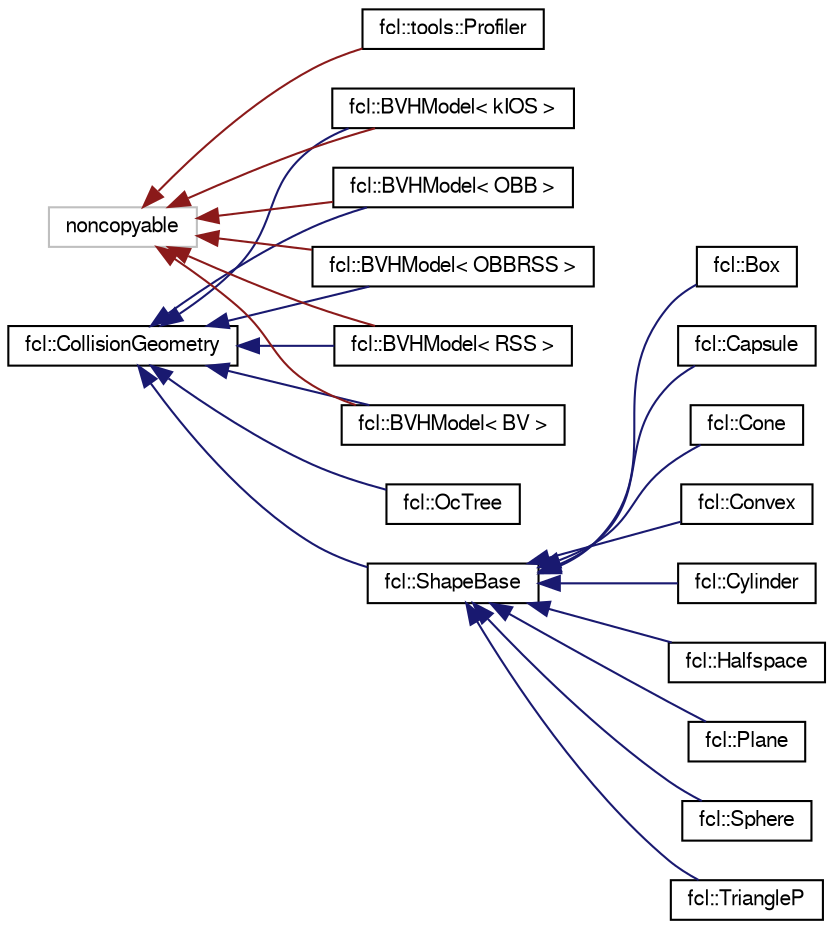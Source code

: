 digraph "Graphical Class Hierarchy"
{
  edge [fontname="FreeSans",fontsize="10",labelfontname="FreeSans",labelfontsize="10"];
  node [fontname="FreeSans",fontsize="10",shape=record];
  rankdir="LR";
  Node1 [label="fcl::CollisionGeometry",height=0.2,width=0.4,color="black", fillcolor="white", style="filled",URL="$a00028.html",tooltip="The geometry for the object for collision or distance computation. "];
  Node1 -> Node2 [dir="back",color="midnightblue",fontsize="10",style="solid",fontname="FreeSans"];
  Node2 [label="fcl::BVHModel\< kIOS \>",height=0.2,width=0.4,color="black", fillcolor="white", style="filled",URL="$a00018.html"];
  Node1 -> Node3 [dir="back",color="midnightblue",fontsize="10",style="solid",fontname="FreeSans"];
  Node3 [label="fcl::BVHModel\< OBB \>",height=0.2,width=0.4,color="black", fillcolor="white", style="filled",URL="$a00018.html"];
  Node1 -> Node4 [dir="back",color="midnightblue",fontsize="10",style="solid",fontname="FreeSans"];
  Node4 [label="fcl::BVHModel\< OBBRSS \>",height=0.2,width=0.4,color="black", fillcolor="white", style="filled",URL="$a00018.html"];
  Node1 -> Node5 [dir="back",color="midnightblue",fontsize="10",style="solid",fontname="FreeSans"];
  Node5 [label="fcl::BVHModel\< RSS \>",height=0.2,width=0.4,color="black", fillcolor="white", style="filled",URL="$a00018.html"];
  Node1 -> Node6 [dir="back",color="midnightblue",fontsize="10",style="solid",fontname="FreeSans"];
  Node6 [label="fcl::BVHModel\< BV \>",height=0.2,width=0.4,color="black", fillcolor="white", style="filled",URL="$a00018.html",tooltip="A class describing the bounding hierarchy of a mesh model or a point cloud model (which is viewed as ..."];
  Node1 -> Node7 [dir="back",color="midnightblue",fontsize="10",style="solid",fontname="FreeSans"];
  Node7 [label="fcl::OcTree",height=0.2,width=0.4,color="black", fillcolor="white", style="filled",URL="$a00136.html",tooltip="Octree is one type of collision geometry which can encode uncertainty information in the sensor data..."];
  Node1 -> Node8 [dir="back",color="midnightblue",fontsize="10",style="solid",fontname="FreeSans"];
  Node8 [label="fcl::ShapeBase",height=0.2,width=0.4,color="black", fillcolor="white", style="filled",URL="$a00173.html",tooltip="Base class for all basic geometric shapes. "];
  Node8 -> Node9 [dir="back",color="midnightblue",fontsize="10",style="solid",fontname="FreeSans"];
  Node9 [label="fcl::Box",height=0.2,width=0.4,color="black", fillcolor="white", style="filled",URL="$a00005.html",tooltip="Center at zero point, axis aligned box. "];
  Node8 -> Node10 [dir="back",color="midnightblue",fontsize="10",style="solid",fontname="FreeSans"];
  Node10 [label="fcl::Capsule",height=0.2,width=0.4,color="black", fillcolor="white", style="filled",URL="$a00026.html",tooltip="Center at zero point capsule. "];
  Node8 -> Node11 [dir="back",color="midnightblue",fontsize="10",style="solid",fontname="FreeSans"];
  Node11 [label="fcl::Cone",height=0.2,width=0.4,color="black", fillcolor="white", style="filled",URL="$a00033.html",tooltip="Center at zero cone. "];
  Node8 -> Node12 [dir="back",color="midnightblue",fontsize="10",style="solid",fontname="FreeSans"];
  Node12 [label="fcl::Convex",height=0.2,width=0.4,color="black", fillcolor="white", style="filled",URL="$a00040.html",tooltip="Convex polytope. "];
  Node8 -> Node13 [dir="back",color="midnightblue",fontsize="10",style="solid",fontname="FreeSans"];
  Node13 [label="fcl::Cylinder",height=0.2,width=0.4,color="black", fillcolor="white", style="filled",URL="$a00042.html",tooltip="Center at zero cylinder. "];
  Node8 -> Node14 [dir="back",color="midnightblue",fontsize="10",style="solid",fontname="FreeSans"];
  Node14 [label="fcl::Halfspace",height=0.2,width=0.4,color="black", fillcolor="white", style="filled",URL="$a00065.html",tooltip="Half Space: this is equivalent to the Plane in ODE. "];
  Node8 -> Node15 [dir="back",color="midnightblue",fontsize="10",style="solid",fontname="FreeSans"];
  Node15 [label="fcl::Plane",height=0.2,width=0.4,color="black", fillcolor="white", style="filled",URL="$a00146.html",tooltip="Infinite plane. "];
  Node8 -> Node16 [dir="back",color="midnightblue",fontsize="10",style="solid",fontname="FreeSans"];
  Node16 [label="fcl::Sphere",height=0.2,width=0.4,color="black", fillcolor="white", style="filled",URL="$a00200.html",tooltip="Center at zero point sphere. "];
  Node8 -> Node17 [dir="back",color="midnightblue",fontsize="10",style="solid",fontname="FreeSans"];
  Node17 [label="fcl::TriangleP",height=0.2,width=0.4,color="black", fillcolor="white", style="filled",URL="$a00218.html",tooltip="Triangle stores the points instead of only indices of points. "];
  Node18 [label="noncopyable",height=0.2,width=0.4,color="grey75", fillcolor="white", style="filled"];
  Node18 -> Node2 [dir="back",color="firebrick4",fontsize="10",style="solid",fontname="FreeSans"];
  Node18 -> Node3 [dir="back",color="firebrick4",fontsize="10",style="solid",fontname="FreeSans"];
  Node18 -> Node4 [dir="back",color="firebrick4",fontsize="10",style="solid",fontname="FreeSans"];
  Node18 -> Node5 [dir="back",color="firebrick4",fontsize="10",style="solid",fontname="FreeSans"];
  Node18 -> Node6 [dir="back",color="firebrick4",fontsize="10",style="solid",fontname="FreeSans"];
  Node18 -> Node19 [dir="back",color="firebrick4",fontsize="10",style="solid",fontname="FreeSans"];
  Node19 [label="fcl::tools::Profiler",height=0.2,width=0.4,color="black", fillcolor="white", style="filled",URL="$a00150.html",tooltip="This is a simple thread-safe tool for counting time spent in various chunks of code. "];
}
